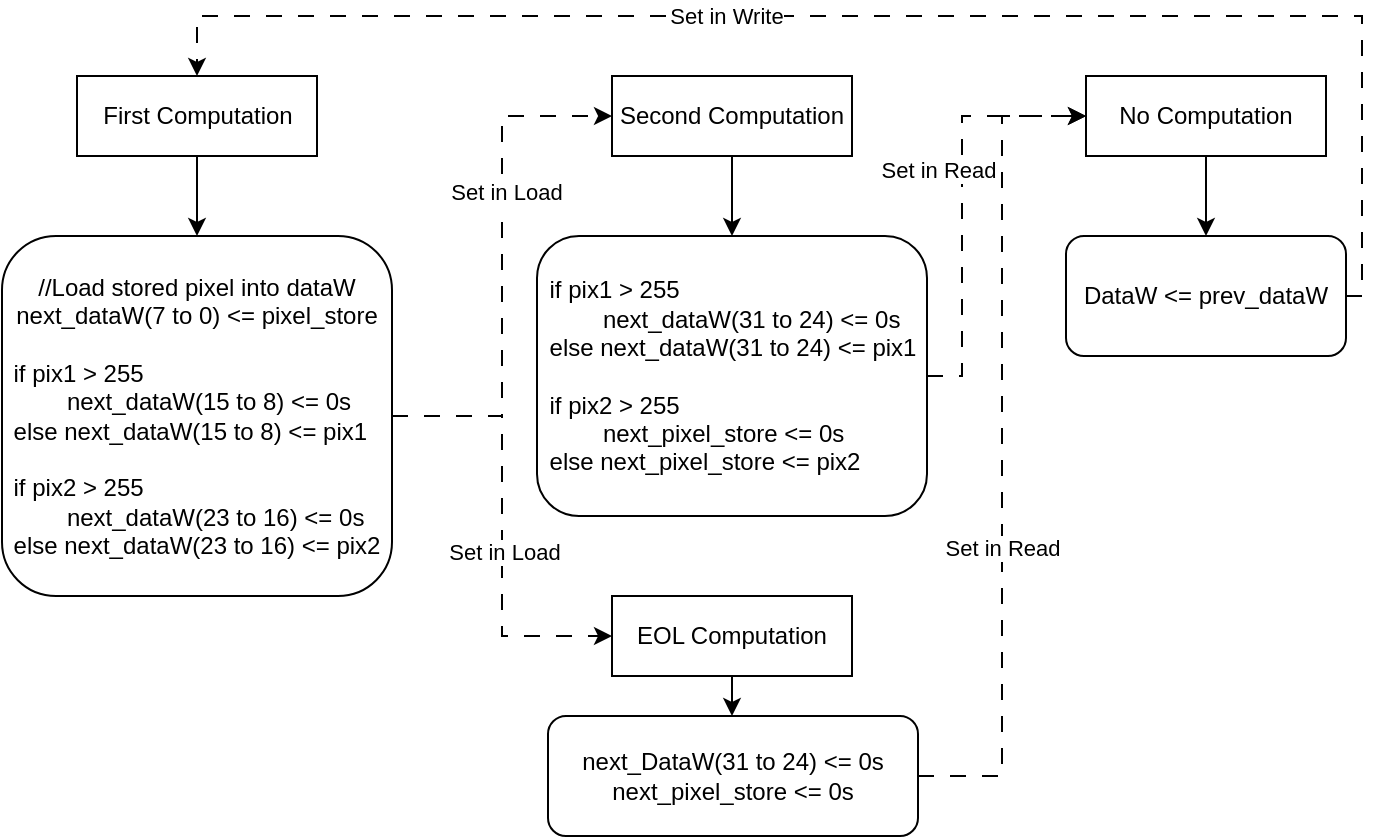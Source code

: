 <mxfile version="25.0.3">
  <diagram name="Page-1" id="tRyxt8s8lmZ87M5SbUWA">
    <mxGraphModel dx="934" dy="494" grid="1" gridSize="10" guides="1" tooltips="1" connect="1" arrows="1" fold="1" page="1" pageScale="1" pageWidth="850" pageHeight="1100" math="0" shadow="0">
      <root>
        <mxCell id="0" />
        <mxCell id="1" parent="0" />
        <mxCell id="4F6SfLyX7CqjIjkWFuJD-9" value="" style="edgeStyle=orthogonalEdgeStyle;rounded=0;orthogonalLoop=1;jettySize=auto;html=1;" edge="1" parent="1" source="4F6SfLyX7CqjIjkWFuJD-1" target="4F6SfLyX7CqjIjkWFuJD-5">
          <mxGeometry relative="1" as="geometry" />
        </mxCell>
        <mxCell id="4F6SfLyX7CqjIjkWFuJD-1" value="Second Computation" style="rounded=0;whiteSpace=wrap;html=1;" vertex="1" parent="1">
          <mxGeometry x="365" y="120" width="120" height="40" as="geometry" />
        </mxCell>
        <mxCell id="4F6SfLyX7CqjIjkWFuJD-10" value="" style="edgeStyle=orthogonalEdgeStyle;rounded=0;orthogonalLoop=1;jettySize=auto;html=1;" edge="1" parent="1" source="4F6SfLyX7CqjIjkWFuJD-2" target="4F6SfLyX7CqjIjkWFuJD-4">
          <mxGeometry relative="1" as="geometry" />
        </mxCell>
        <mxCell id="4F6SfLyX7CqjIjkWFuJD-2" value="First Computation" style="rounded=0;whiteSpace=wrap;html=1;" vertex="1" parent="1">
          <mxGeometry x="97.5" y="120" width="120" height="40" as="geometry" />
        </mxCell>
        <mxCell id="4F6SfLyX7CqjIjkWFuJD-11" value="" style="edgeStyle=orthogonalEdgeStyle;rounded=0;orthogonalLoop=1;jettySize=auto;html=1;" edge="1" parent="1" source="4F6SfLyX7CqjIjkWFuJD-3" target="4F6SfLyX7CqjIjkWFuJD-6">
          <mxGeometry relative="1" as="geometry" />
        </mxCell>
        <mxCell id="4F6SfLyX7CqjIjkWFuJD-3" value="No Computation" style="rounded=0;whiteSpace=wrap;html=1;" vertex="1" parent="1">
          <mxGeometry x="602" y="120" width="120" height="40" as="geometry" />
        </mxCell>
        <mxCell id="4F6SfLyX7CqjIjkWFuJD-7" style="edgeStyle=orthogonalEdgeStyle;rounded=0;orthogonalLoop=1;jettySize=auto;html=1;entryX=0;entryY=0.5;entryDx=0;entryDy=0;dashed=1;dashPattern=8 8;" edge="1" parent="1" source="4F6SfLyX7CqjIjkWFuJD-4" target="4F6SfLyX7CqjIjkWFuJD-1">
          <mxGeometry relative="1" as="geometry" />
        </mxCell>
        <mxCell id="4F6SfLyX7CqjIjkWFuJD-24" value="Set in Load" style="edgeLabel;html=1;align=center;verticalAlign=middle;resizable=0;points=[];" vertex="1" connectable="0" parent="4F6SfLyX7CqjIjkWFuJD-7">
          <mxGeometry x="0.286" y="-2" relative="1" as="geometry">
            <mxPoint as="offset" />
          </mxGeometry>
        </mxCell>
        <mxCell id="4F6SfLyX7CqjIjkWFuJD-16" style="edgeStyle=orthogonalEdgeStyle;rounded=0;orthogonalLoop=1;jettySize=auto;html=1;entryX=0;entryY=0.5;entryDx=0;entryDy=0;dashed=1;dashPattern=8 8;" edge="1" parent="1" source="4F6SfLyX7CqjIjkWFuJD-4" target="4F6SfLyX7CqjIjkWFuJD-15">
          <mxGeometry relative="1" as="geometry" />
        </mxCell>
        <mxCell id="4F6SfLyX7CqjIjkWFuJD-20" value="Set in Load" style="edgeLabel;html=1;align=center;verticalAlign=middle;resizable=0;points=[];" vertex="1" connectable="0" parent="4F6SfLyX7CqjIjkWFuJD-16">
          <mxGeometry x="0.117" y="1" relative="1" as="geometry">
            <mxPoint as="offset" />
          </mxGeometry>
        </mxCell>
        <mxCell id="4F6SfLyX7CqjIjkWFuJD-4" value="//Load stored pixel into dataW&lt;br&gt;&lt;div&gt;&lt;span style=&quot;text-align: left; background-color: initial;&quot;&gt;next_dataW&lt;/span&gt;(7 to 0) &amp;lt;= pixel_store&lt;/div&gt;&lt;div style=&quot;text-align: left;&quot;&gt;&lt;br&gt;&lt;/div&gt;&lt;div style=&quot;text-align: left;&quot;&gt;if pix1 &amp;gt; 255&lt;/div&gt;&lt;div style=&quot;text-align: left;&quot;&gt;&lt;span style=&quot;white-space: pre;&quot;&gt;&#x9;&lt;/span&gt;next_dataW(15 to 8) &amp;lt;= 0s&lt;br&gt;&lt;/div&gt;&lt;div style=&quot;text-align: left;&quot;&gt;else next_dataW&lt;span style=&quot;background-color: initial;&quot;&gt;(15 to 8) &amp;lt;= pix1&lt;/span&gt;&lt;/div&gt;&lt;div style=&quot;text-align: left;&quot;&gt;&lt;span style=&quot;background-color: initial;&quot;&gt;&lt;br&gt;&lt;/span&gt;&lt;/div&gt;&lt;div style=&quot;text-align: left;&quot;&gt;&lt;div&gt;if pix2 &amp;gt; 255&lt;/div&gt;&lt;div&gt;&lt;span style=&quot;white-space: pre;&quot;&gt;&#x9;&lt;/span&gt;next_dataW(23 to 16) &amp;lt;= 0s&lt;br&gt;&lt;/div&gt;&lt;div&gt;else next_dataW&lt;span style=&quot;background-color: initial;&quot;&gt;(23 to 16) &amp;lt;= pix2&lt;/span&gt;&lt;/div&gt;&lt;/div&gt;" style="rounded=1;whiteSpace=wrap;html=1;" vertex="1" parent="1">
          <mxGeometry x="60" y="200" width="195" height="180" as="geometry" />
        </mxCell>
        <mxCell id="4F6SfLyX7CqjIjkWFuJD-8" style="edgeStyle=orthogonalEdgeStyle;rounded=0;orthogonalLoop=1;jettySize=auto;html=1;entryX=0;entryY=0.5;entryDx=0;entryDy=0;dashed=1;dashPattern=8 8;" edge="1" parent="1" source="4F6SfLyX7CqjIjkWFuJD-5" target="4F6SfLyX7CqjIjkWFuJD-3">
          <mxGeometry relative="1" as="geometry">
            <Array as="points">
              <mxPoint x="540" y="270" />
              <mxPoint x="540" y="140" />
            </Array>
          </mxGeometry>
        </mxCell>
        <mxCell id="4F6SfLyX7CqjIjkWFuJD-25" value="Set in Read" style="edgeLabel;html=1;align=center;verticalAlign=middle;resizable=0;points=[];" vertex="1" connectable="0" parent="4F6SfLyX7CqjIjkWFuJD-8">
          <mxGeometry x="-0.048" y="3" relative="1" as="geometry">
            <mxPoint x="-9" y="-21" as="offset" />
          </mxGeometry>
        </mxCell>
        <mxCell id="4F6SfLyX7CqjIjkWFuJD-5" value="&lt;div style=&quot;text-align: left;&quot;&gt;&lt;span style=&quot;background-color: initial;&quot;&gt;if pix1 &amp;gt; 255&lt;/span&gt;&lt;/div&gt;&lt;div style=&quot;text-align: left;&quot;&gt;&lt;span style=&quot;white-space: pre;&quot;&gt;&#x9;&lt;/span&gt;next_dataW(31 to 24) &amp;lt;= 0s&lt;br&gt;&lt;/div&gt;&lt;div style=&quot;text-align: left;&quot;&gt;else next_dataW&lt;span style=&quot;background-color: initial;&quot;&gt;(31 to 24) &amp;lt;= pix1&lt;/span&gt;&lt;/div&gt;&lt;div style=&quot;text-align: left;&quot;&gt;&lt;span style=&quot;background-color: initial;&quot;&gt;&lt;br&gt;&lt;/span&gt;&lt;/div&gt;&lt;div style=&quot;text-align: left;&quot;&gt;&lt;div&gt;if pix2 &amp;gt; 255&lt;/div&gt;&lt;div&gt;&lt;span style=&quot;white-space: pre;&quot;&gt;&#x9;&lt;/span&gt;next_pixel_store &amp;lt;= 0s&lt;br&gt;&lt;/div&gt;&lt;div&gt;else next_pixel_store&amp;nbsp;&lt;span style=&quot;background-color: initial;&quot;&gt;&amp;lt;= pix2&lt;/span&gt;&lt;/div&gt;&lt;/div&gt;" style="rounded=1;whiteSpace=wrap;html=1;" vertex="1" parent="1">
          <mxGeometry x="327.5" y="200" width="195" height="140" as="geometry" />
        </mxCell>
        <mxCell id="4F6SfLyX7CqjIjkWFuJD-13" style="edgeStyle=orthogonalEdgeStyle;rounded=0;orthogonalLoop=1;jettySize=auto;html=1;entryX=0.5;entryY=0;entryDx=0;entryDy=0;dashed=1;dashPattern=8 8;" edge="1" parent="1" source="4F6SfLyX7CqjIjkWFuJD-6" target="4F6SfLyX7CqjIjkWFuJD-2">
          <mxGeometry relative="1" as="geometry">
            <Array as="points">
              <mxPoint x="740" y="230" />
              <mxPoint x="740" y="90" />
              <mxPoint x="158" y="90" />
            </Array>
          </mxGeometry>
        </mxCell>
        <mxCell id="4F6SfLyX7CqjIjkWFuJD-26" value="Set in Write" style="edgeLabel;html=1;align=center;verticalAlign=middle;resizable=0;points=[];" vertex="1" connectable="0" parent="4F6SfLyX7CqjIjkWFuJD-13">
          <mxGeometry x="0.101" y="5" relative="1" as="geometry">
            <mxPoint x="-48" y="-5" as="offset" />
          </mxGeometry>
        </mxCell>
        <mxCell id="4F6SfLyX7CqjIjkWFuJD-6" value="DataW &amp;lt;= prev_dataW" style="rounded=1;whiteSpace=wrap;html=1;" vertex="1" parent="1">
          <mxGeometry x="592" y="200" width="140" height="60" as="geometry" />
        </mxCell>
        <mxCell id="4F6SfLyX7CqjIjkWFuJD-18" value="" style="edgeStyle=orthogonalEdgeStyle;rounded=0;orthogonalLoop=1;jettySize=auto;html=1;" edge="1" parent="1" source="4F6SfLyX7CqjIjkWFuJD-15" target="4F6SfLyX7CqjIjkWFuJD-17">
          <mxGeometry relative="1" as="geometry" />
        </mxCell>
        <mxCell id="4F6SfLyX7CqjIjkWFuJD-15" value="EOL Computation" style="rounded=0;whiteSpace=wrap;html=1;" vertex="1" parent="1">
          <mxGeometry x="365" y="380" width="120" height="40" as="geometry" />
        </mxCell>
        <mxCell id="4F6SfLyX7CqjIjkWFuJD-19" style="edgeStyle=orthogonalEdgeStyle;rounded=0;orthogonalLoop=1;jettySize=auto;html=1;entryX=0;entryY=0.5;entryDx=0;entryDy=0;dashed=1;dashPattern=8 8;exitX=1;exitY=0.5;exitDx=0;exitDy=0;" edge="1" parent="1" source="4F6SfLyX7CqjIjkWFuJD-17" target="4F6SfLyX7CqjIjkWFuJD-3">
          <mxGeometry relative="1" as="geometry">
            <mxPoint x="550" y="470" as="sourcePoint" />
            <Array as="points">
              <mxPoint x="560" y="470" />
              <mxPoint x="560" y="140" />
            </Array>
          </mxGeometry>
        </mxCell>
        <mxCell id="4F6SfLyX7CqjIjkWFuJD-21" value="Set in Read" style="edgeLabel;html=1;align=center;verticalAlign=middle;resizable=0;points=[];" vertex="1" connectable="0" parent="4F6SfLyX7CqjIjkWFuJD-19">
          <mxGeometry x="-0.243" relative="1" as="geometry">
            <mxPoint as="offset" />
          </mxGeometry>
        </mxCell>
        <mxCell id="4F6SfLyX7CqjIjkWFuJD-17" value="next_DataW(31 to 24) &amp;lt;= 0s&lt;div&gt;&lt;span style=&quot;text-align: left;&quot;&gt;next_pixel_store &amp;lt;= 0s&lt;/span&gt;&lt;/div&gt;" style="rounded=1;whiteSpace=wrap;html=1;" vertex="1" parent="1">
          <mxGeometry x="333" y="440" width="185" height="60" as="geometry" />
        </mxCell>
      </root>
    </mxGraphModel>
  </diagram>
</mxfile>

